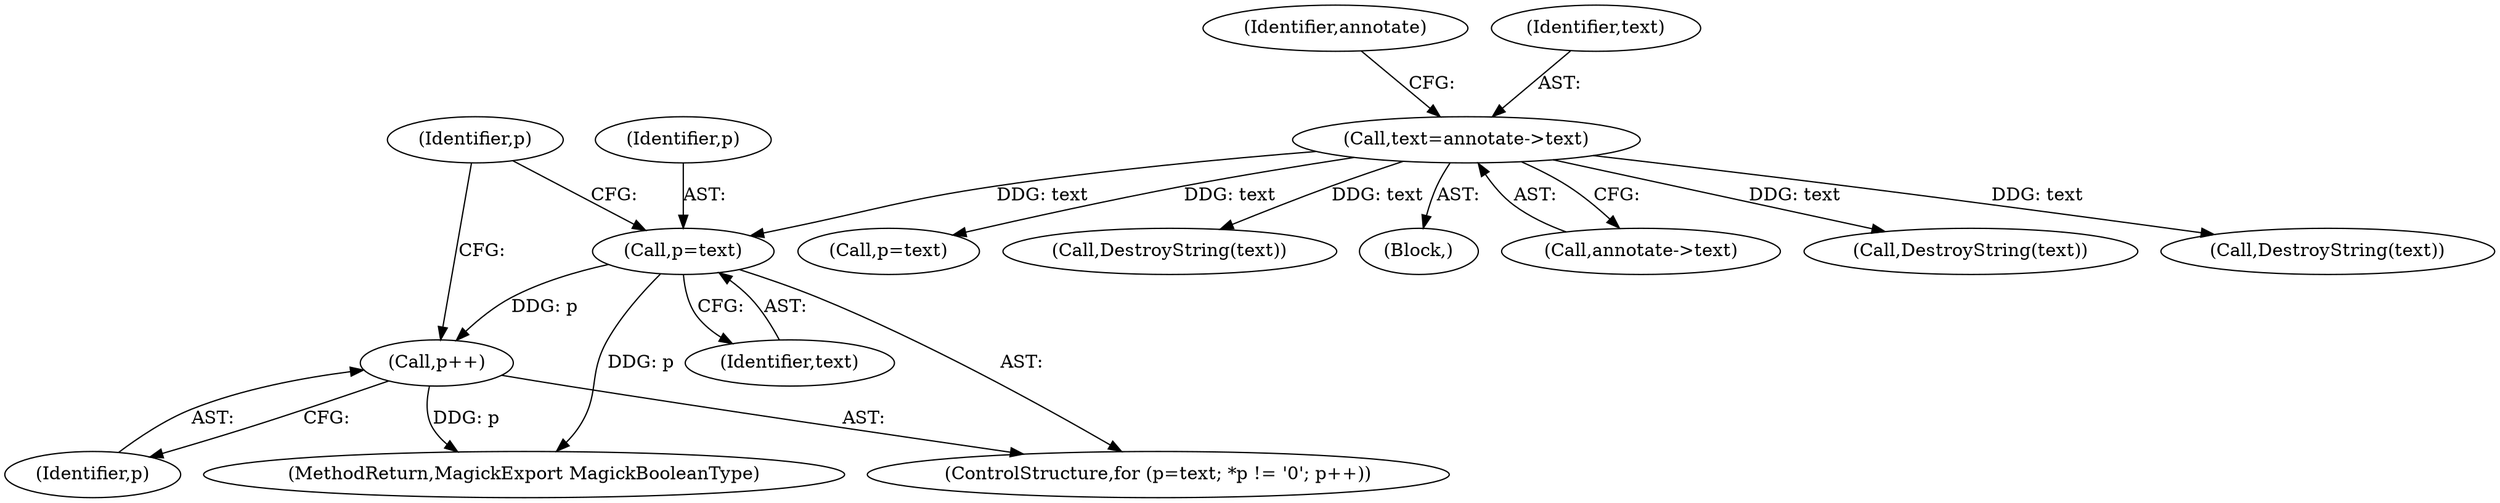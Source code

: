 digraph "0_ImageMagick6_7c2c5ba5b8e3a0b2b82f56c71dfab74ed4006df7@pointer" {
"1000218" [label="(Call,p++)"];
"1000211" [label="(Call,p=text)"];
"1000188" [label="(Call,text=annotate->text)"];
"1000210" [label="(ControlStructure,for (p=text; *p != '\0'; p++))"];
"1000108" [label="(Block,)"];
"1000188" [label="(Call,text=annotate->text)"];
"1000253" [label="(Call,DestroyString(text))"];
"1002061" [label="(MethodReturn,MagickExport MagickBooleanType)"];
"1000383" [label="(Call,DestroyString(text))"];
"1000190" [label="(Call,annotate->text)"];
"1000195" [label="(Identifier,annotate)"];
"1000189" [label="(Identifier,text)"];
"1000218" [label="(Call,p++)"];
"1000216" [label="(Identifier,p)"];
"1000257" [label="(Call,p=text)"];
"1000211" [label="(Call,p=text)"];
"1000213" [label="(Identifier,text)"];
"1002057" [label="(Call,DestroyString(text))"];
"1000219" [label="(Identifier,p)"];
"1000212" [label="(Identifier,p)"];
"1000218" -> "1000210"  [label="AST: "];
"1000218" -> "1000219"  [label="CFG: "];
"1000219" -> "1000218"  [label="AST: "];
"1000216" -> "1000218"  [label="CFG: "];
"1000218" -> "1002061"  [label="DDG: p"];
"1000211" -> "1000218"  [label="DDG: p"];
"1000211" -> "1000210"  [label="AST: "];
"1000211" -> "1000213"  [label="CFG: "];
"1000212" -> "1000211"  [label="AST: "];
"1000213" -> "1000211"  [label="AST: "];
"1000216" -> "1000211"  [label="CFG: "];
"1000211" -> "1002061"  [label="DDG: p"];
"1000188" -> "1000211"  [label="DDG: text"];
"1000188" -> "1000108"  [label="AST: "];
"1000188" -> "1000190"  [label="CFG: "];
"1000189" -> "1000188"  [label="AST: "];
"1000190" -> "1000188"  [label="AST: "];
"1000195" -> "1000188"  [label="CFG: "];
"1000188" -> "1000253"  [label="DDG: text"];
"1000188" -> "1000257"  [label="DDG: text"];
"1000188" -> "1000383"  [label="DDG: text"];
"1000188" -> "1002057"  [label="DDG: text"];
}
